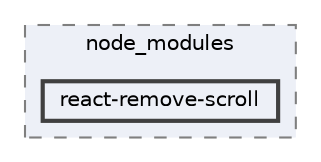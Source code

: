 digraph "C:/Users/arisc/OneDrive/Documents/GitHub/FINAL/EcoEats-Project/node_modules/react-remove-scroll"
{
 // LATEX_PDF_SIZE
  bgcolor="transparent";
  edge [fontname=Helvetica,fontsize=10,labelfontname=Helvetica,labelfontsize=10];
  node [fontname=Helvetica,fontsize=10,shape=box,height=0.2,width=0.4];
  compound=true
  subgraph clusterdir_5091f2b68170d33f954320199e2fed0a {
    graph [ bgcolor="#edf0f7", pencolor="grey50", label="node_modules", fontname=Helvetica,fontsize=10 style="filled,dashed", URL="dir_5091f2b68170d33f954320199e2fed0a.html",tooltip=""]
  dir_f8d693ffda13ae32103cdf2e566c1b79 [label="react-remove-scroll", fillcolor="#edf0f7", color="grey25", style="filled,bold", URL="dir_f8d693ffda13ae32103cdf2e566c1b79.html",tooltip=""];
  }
}
